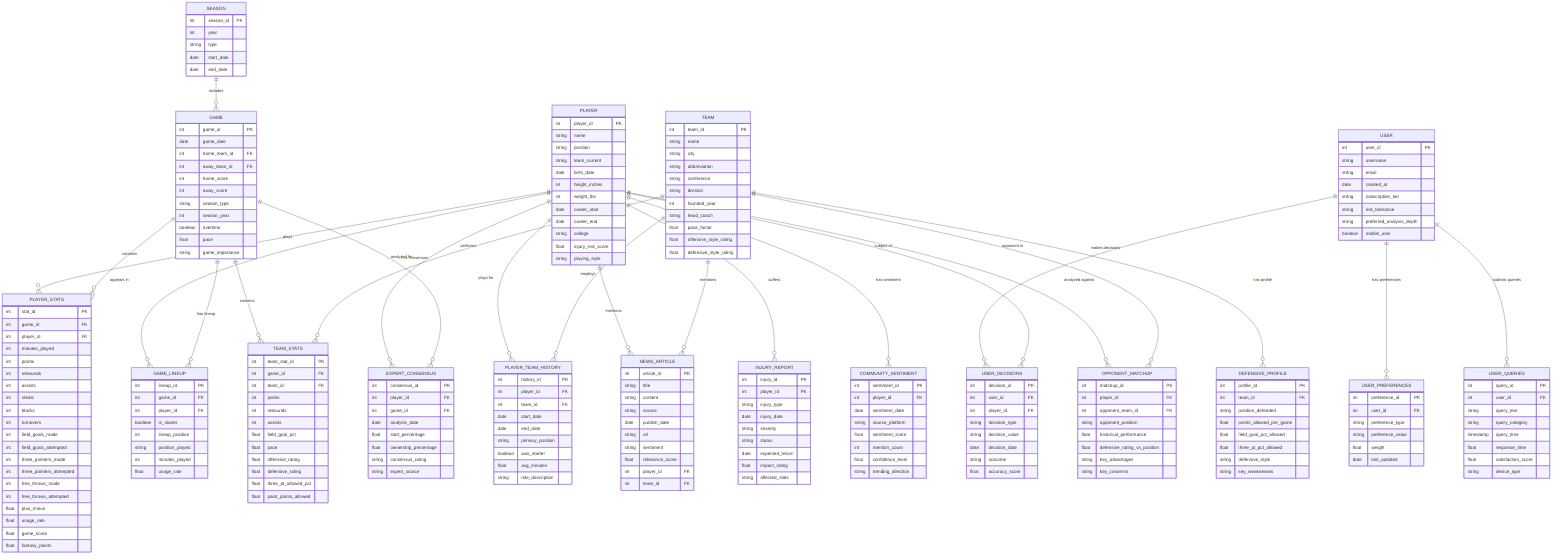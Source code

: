erDiagram
    PLAYER {
        int player_id PK
        string name
        string position
        string team_current
        date birth_date
        int height_inches
        int weight_lbs
        date career_start
        date career_end
        string college
        float injury_risk_score
        string playing_style
    }
    
    TEAM {
        int team_id PK
        string name
        string city
        string abbreviation
        string conference
        string division
        int founded_year
        string head_coach
        float pace_factor
        float offensive_style_rating
        float defensive_style_rating
    }
    
    GAME {
        int game_id PK
        date game_date
        int home_team_id FK
        int away_team_id FK
        int home_score
        int away_score
        string season_type
        int season_year
        boolean overtime
        float pace
        string game_importance
    }
    
    GAME_LINEUP {
        int lineup_id PK
        int game_id FK
        int player_id FK
        boolean is_starter
        int lineup_position
        string position_played
        int minutes_played
        float usage_rate
    }
    
    PLAYER_STATS {
        int stat_id PK
        int game_id FK
        int player_id FK
        int minutes_played
        int points
        int rebounds
        int assists
        int steals
        int blocks
        int turnovers
        int field_goals_made
        int field_goals_attempted
        int three_pointers_made
        int three_pointers_attempted
        int free_throws_made
        int free_throws_attempted
        float plus_minus
        float usage_rate
        float game_score
        float fantasy_points
    }
    
    TEAM_STATS {
        int team_stat_id PK
        int game_id FK
        int team_id FK
        int points
        int rebounds
        int assists
        float field_goal_pct
        float pace
        float offensive_rating
        float defensive_rating
        float three_pt_allowed_pct
        float paint_points_allowed
    }
    
    PLAYER_TEAM_HISTORY {
        int history_id PK
        int player_id FK
        int team_id FK
        date start_date
        date end_date
        string primary_position
        boolean was_starter
        float avg_minutes
        string role_description
    }
    
    NEWS_ARTICLE {
        int article_id PK
        string title
        string content
        string source
        date publish_date
        string url
        string sentiment
        float relevance_score
        int player_id FK
        int team_id FK
    }
    
    INJURY_REPORT {
        int injury_id PK
        int player_id FK
        string injury_type
        date injury_date
        string severity
        string status
        date expected_return
        float impact_rating
        string affected_stats
    }
    
    SEASON {
        int season_id PK
        int year
        string type
        date start_date
        date end_date
    }
    
    %% NEW: Community Intelligence Entities
    COMMUNITY_SENTIMENT {
        int sentiment_id PK
        int player_id FK
        date sentiment_date
        string source_platform
        float sentiment_score
        int mention_count
        float confidence_level
        string trending_direction
    }
    
    EXPERT_CONSENSUS {
        int consensus_id PK
        int player_id FK
        int game_id FK
        date analysis_date
        float start_percentage
        float ownership_percentage
        string consensus_rating
        string expert_source
    }
    
    %% NEW: User & Personalization Entities
    USER {
        int user_id PK
        string username
        string email
        date created_at
        string subscription_tier
        string risk_tolerance
        string preferred_analysis_depth
        boolean mobile_user
    }
    
    USER_PREFERENCES {
        int preference_id PK
        int user_id FK
        string preference_type
        string preference_value
        float weight
        date last_updated
    }
    
    USER_DECISIONS {
        int decision_id PK
        int user_id FK
        int player_id FK
        string decision_type
        string decision_value
        date decision_date
        string outcome
        float accuracy_score
    }
    
    USER_QUERIES {
        int query_id PK
        int user_id FK
        string query_text
        string query_category
        timestamp query_time
        float response_time
        float satisfaction_score
        string device_type
    }
    
    %% NEW: Enhanced Matchup Analysis
    OPPONENT_MATCHUP {
        int matchup_id PK
        int player_id FK
        int opponent_team_id FK
        string opponent_position
        float historical_performance
        float defensive_rating_vs_position
        string key_advantages
        string key_concerns
    }
    
    DEFENSIVE_PROFILE {
        int profile_id PK
        int team_id FK
        string position_defended
        float points_allowed_per_game
        float field_goal_pct_allowed
        float three_pt_pct_allowed
        string defensive_style
        string key_weaknesses
    }
    
    %% Core MVP Relationships (Enhanced)
    PLAYER ||--o{ PLAYER_STATS : plays
    PLAYER ||--o{ GAME_LINEUP : "appears in"
    GAME ||--o{ PLAYER_STATS : contains
    GAME ||--o{ GAME_LINEUP : "has lineup"
    GAME ||--o{ TEAM_STATS : contains
    TEAM ||--o{ TEAM_STATS : performs
    
    %% Historical Context (Essential for Cross-Era Comparisons)
    PLAYER ||--o{ PLAYER_TEAM_HISTORY : "plays for"
    TEAM ||--o{ PLAYER_TEAM_HISTORY : employs
    
    %% Content & Context (Critical for RAG)
    PLAYER ||--o{ NEWS_ARTICLE : mentions
    TEAM ||--o{ NEWS_ARTICLE : mentions
    PLAYER ||--o{ INJURY_REPORT : suffers
    
    %% NEW: Community Intelligence Relationships
    PLAYER ||--o{ COMMUNITY_SENTIMENT : "has sentiment"
    PLAYER ||--o{ EXPERT_CONSENSUS : "has consensus"
    GAME ||--o{ EXPERT_CONSENSUS : "analyzed for"
    
    %% NEW: User & Personalization Relationships
    USER ||--o{ USER_PREFERENCES : "has preferences"
    USER ||--o{ USER_DECISIONS : "makes decisions"
    USER ||--o{ USER_QUERIES : "submits queries"
    PLAYER ||--o{ USER_DECISIONS : "subject of"
    
    %% NEW: Enhanced Matchup Relationships
    PLAYER ||--o{ OPPONENT_MATCHUP : "analyzed against"
    TEAM ||--o{ OPPONENT_MATCHUP : "opponent in"
    TEAM ||--o{ DEFENSIVE_PROFILE : "has profile"
    
    %% Temporal Structure
    SEASON ||--o{ GAME : includes